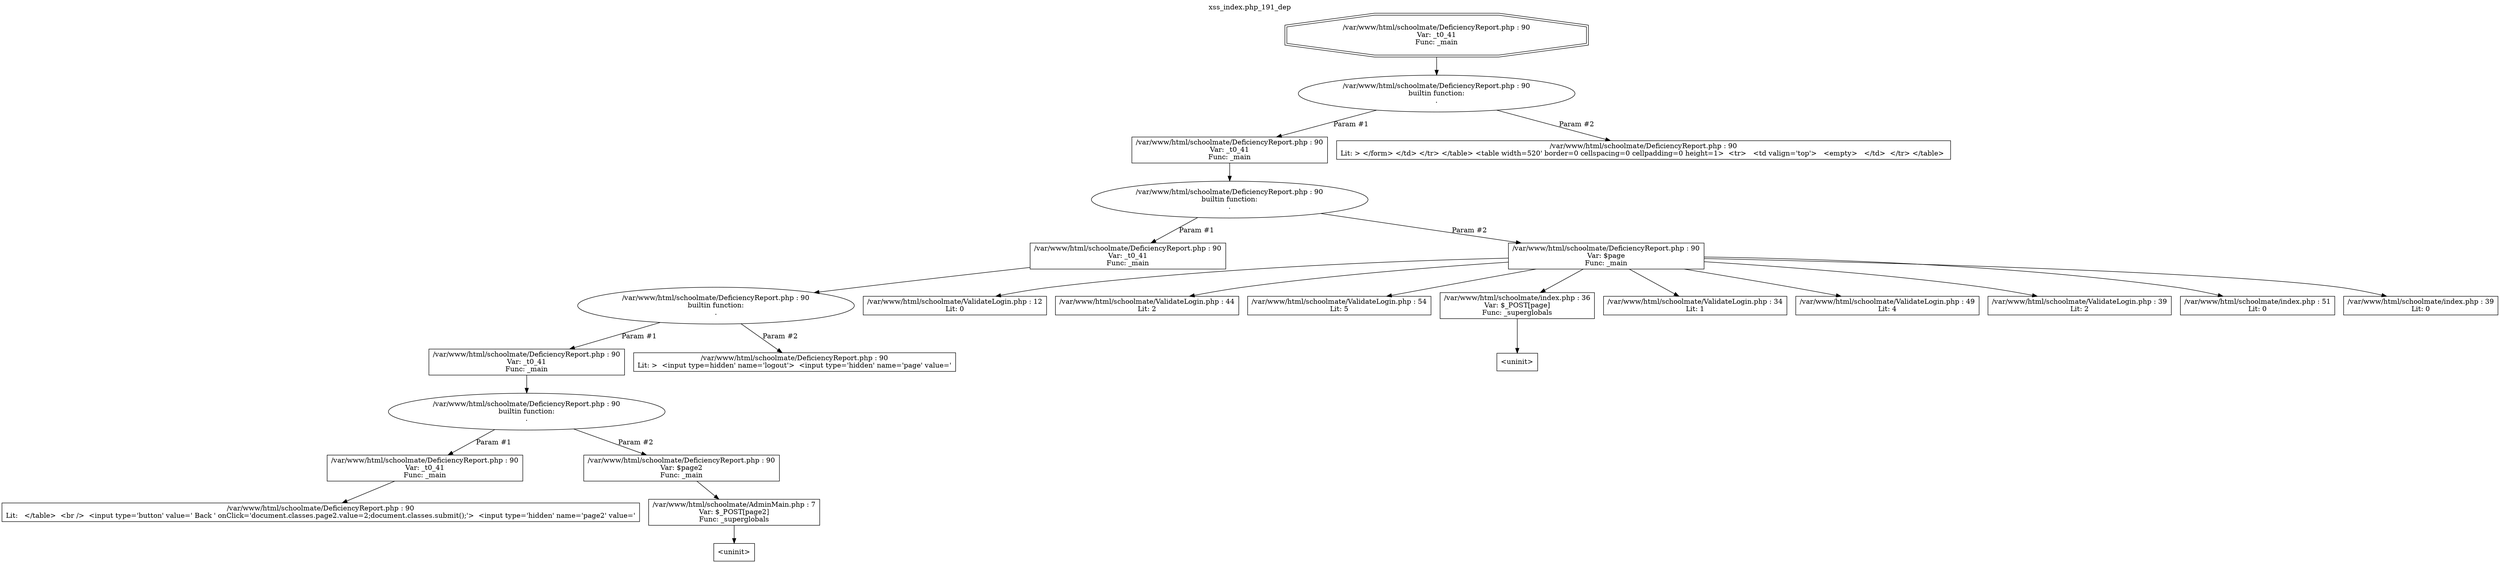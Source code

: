 digraph cfg {
  label="xss_index.php_191_dep";
  labelloc=t;
  n1 [shape=doubleoctagon, label="/var/www/html/schoolmate/DeficiencyReport.php : 90\nVar: _t0_41\nFunc: _main\n"];
  n2 [shape=ellipse, label="/var/www/html/schoolmate/DeficiencyReport.php : 90\nbuiltin function:\n.\n"];
  n3 [shape=box, label="/var/www/html/schoolmate/DeficiencyReport.php : 90\nVar: _t0_41\nFunc: _main\n"];
  n4 [shape=ellipse, label="/var/www/html/schoolmate/DeficiencyReport.php : 90\nbuiltin function:\n.\n"];
  n5 [shape=box, label="/var/www/html/schoolmate/DeficiencyReport.php : 90\nVar: _t0_41\nFunc: _main\n"];
  n6 [shape=ellipse, label="/var/www/html/schoolmate/DeficiencyReport.php : 90\nbuiltin function:\n.\n"];
  n7 [shape=box, label="/var/www/html/schoolmate/DeficiencyReport.php : 90\nVar: _t0_41\nFunc: _main\n"];
  n8 [shape=ellipse, label="/var/www/html/schoolmate/DeficiencyReport.php : 90\nbuiltin function:\n.\n"];
  n9 [shape=box, label="/var/www/html/schoolmate/DeficiencyReport.php : 90\nVar: _t0_41\nFunc: _main\n"];
  n10 [shape=box, label="/var/www/html/schoolmate/DeficiencyReport.php : 90\nLit:   </table>  <br />  <input type='button' value=' Back ' onClick='document.classes.page2.value=2;document.classes.submit();'>  <input type='hidden' name='page2' value='\n"];
  n11 [shape=box, label="/var/www/html/schoolmate/DeficiencyReport.php : 90\nVar: $page2\nFunc: _main\n"];
  n12 [shape=box, label="/var/www/html/schoolmate/AdminMain.php : 7\nVar: $_POST[page2]\nFunc: _superglobals\n"];
  n13 [shape=box, label="<uninit>"];
  n14 [shape=box, label="/var/www/html/schoolmate/DeficiencyReport.php : 90\nLit: >  <input type=hidden' name='logout'>  <input type='hidden' name='page' value='\n"];
  n15 [shape=box, label="/var/www/html/schoolmate/DeficiencyReport.php : 90\nVar: $page\nFunc: _main\n"];
  n16 [shape=box, label="/var/www/html/schoolmate/ValidateLogin.php : 12\nLit: 0\n"];
  n17 [shape=box, label="/var/www/html/schoolmate/ValidateLogin.php : 44\nLit: 2\n"];
  n18 [shape=box, label="/var/www/html/schoolmate/ValidateLogin.php : 54\nLit: 5\n"];
  n19 [shape=box, label="/var/www/html/schoolmate/index.php : 36\nVar: $_POST[page]\nFunc: _superglobals\n"];
  n20 [shape=box, label="<uninit>"];
  n21 [shape=box, label="/var/www/html/schoolmate/ValidateLogin.php : 34\nLit: 1\n"];
  n22 [shape=box, label="/var/www/html/schoolmate/ValidateLogin.php : 49\nLit: 4\n"];
  n23 [shape=box, label="/var/www/html/schoolmate/ValidateLogin.php : 39\nLit: 2\n"];
  n24 [shape=box, label="/var/www/html/schoolmate/index.php : 51\nLit: 0\n"];
  n25 [shape=box, label="/var/www/html/schoolmate/index.php : 39\nLit: 0\n"];
  n26 [shape=box, label="/var/www/html/schoolmate/DeficiencyReport.php : 90\nLit: > </form> </td> </tr> </table> <table width=520' border=0 cellspacing=0 cellpadding=0 height=1>  <tr>   <td valign='top'>   <empty>   </td>  </tr> </table> \n"];
  n1 -> n2;
  n3 -> n4;
  n5 -> n6;
  n7 -> n8;
  n9 -> n10;
  n8 -> n9[label="Param #1"];
  n8 -> n11[label="Param #2"];
  n12 -> n13;
  n11 -> n12;
  n6 -> n7[label="Param #1"];
  n6 -> n14[label="Param #2"];
  n4 -> n5[label="Param #1"];
  n4 -> n15[label="Param #2"];
  n15 -> n16;
  n15 -> n17;
  n15 -> n18;
  n15 -> n19;
  n15 -> n21;
  n15 -> n22;
  n15 -> n23;
  n15 -> n24;
  n15 -> n25;
  n19 -> n20;
  n2 -> n3[label="Param #1"];
  n2 -> n26[label="Param #2"];
}
